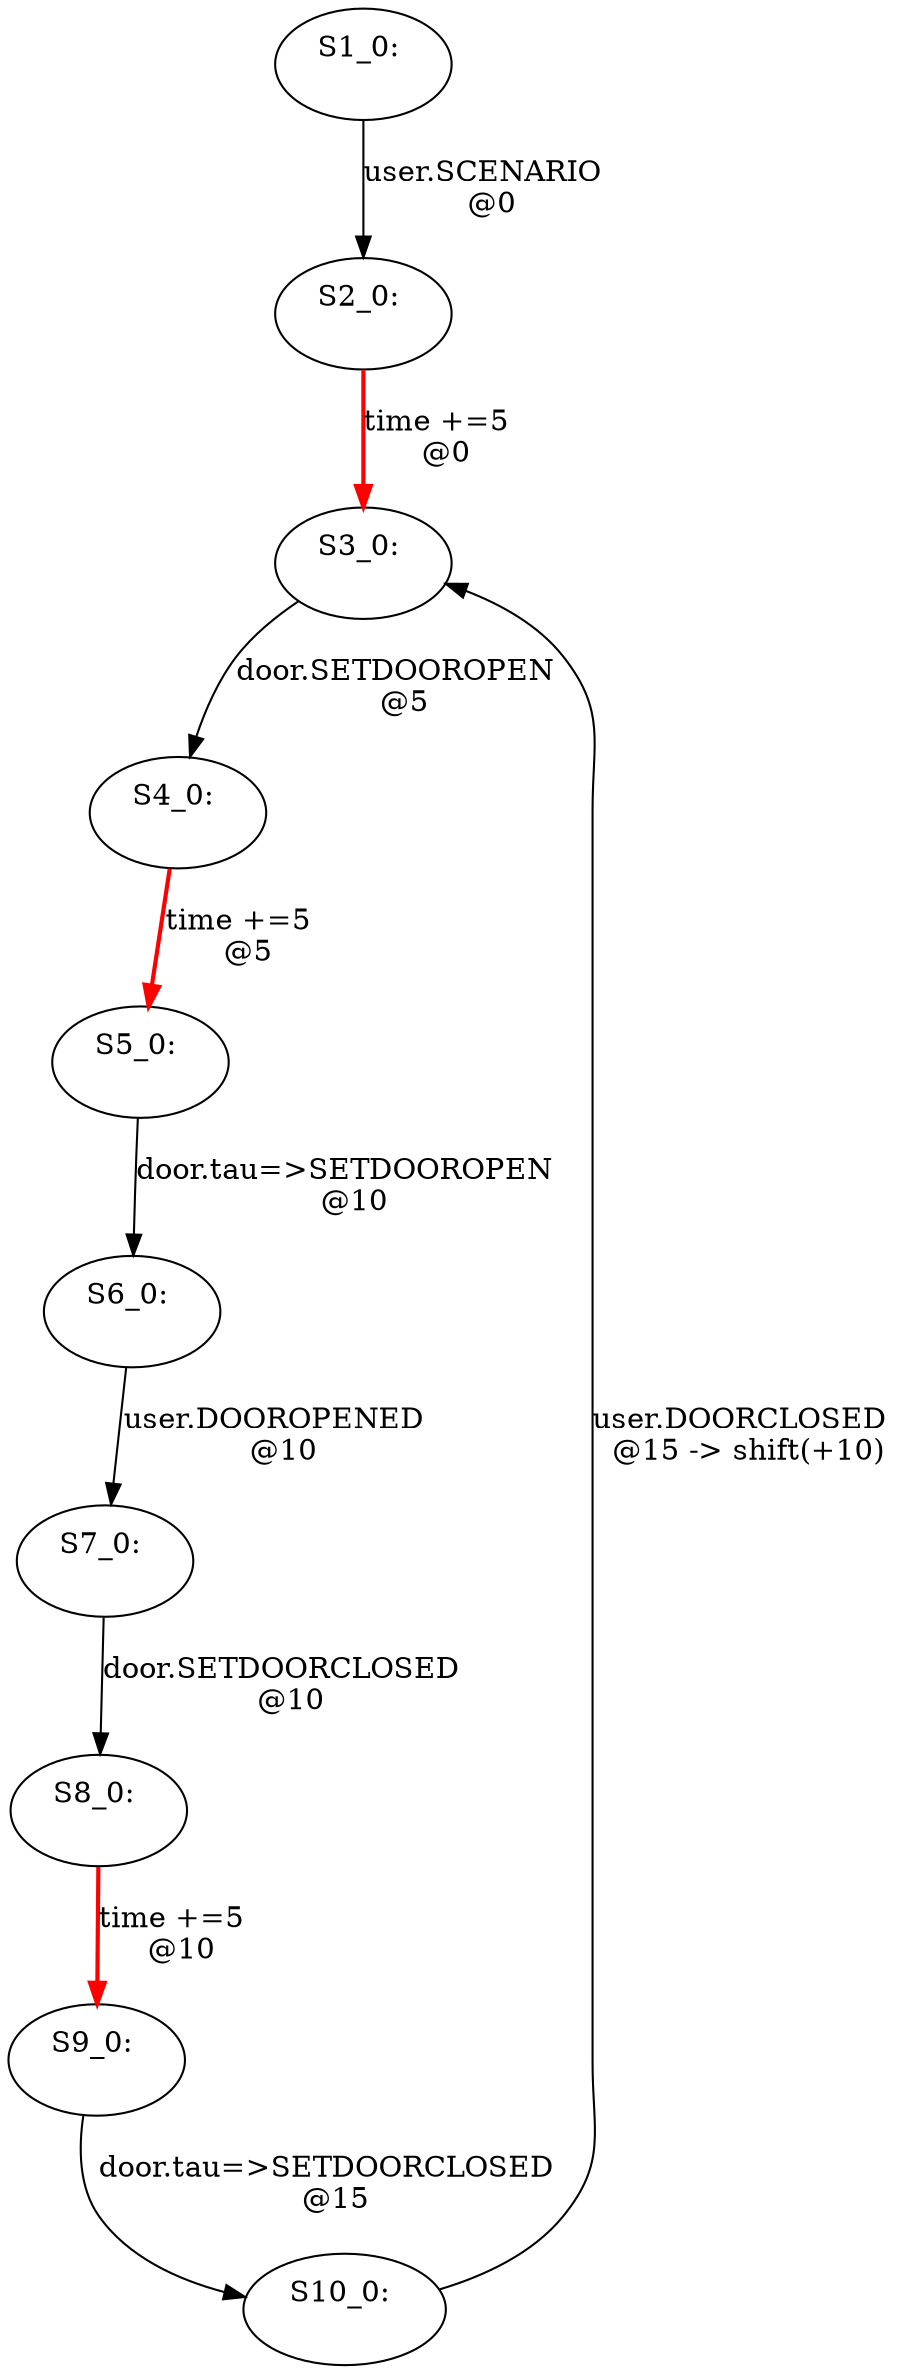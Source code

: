 digraph html {
S1_0[label="S1_0: \n "];
S2_0[label="S2_0: \n "];
S3_0[label="S3_0: \n "];
S2_0 -> S3_0[label="time +=5 \n @0", style="bold", color="red"];
S1_0 -> S2_0[label="user.SCENARIO \n @0"];
S4_0[label="S4_0: \n "];
S5_0[label="S5_0: \n "];
S4_0 -> S5_0[label="time +=5 \n @5", style="bold", color="red"];
S3_0 -> S4_0[label="door.SETDOOROPEN \n @5"];
S6_0[label="S6_0: \n "];
S5_0 -> S6_0[label="door.tau=>SETDOOROPEN \n @10"];
S7_0[label="S7_0: \n "];
S6_0 -> S7_0[label="user.DOOROPENED \n @10"];
S8_0[label="S8_0: \n "];
S9_0[label="S9_0: \n "];
S8_0 -> S9_0[label="time +=5 \n @10", style="bold", color="red"];
S7_0 -> S8_0[label="door.SETDOORCLOSED \n @10"];
S10_0[label="S10_0: \n "];
S9_0 -> S10_0[label="door.tau=>SETDOORCLOSED \n @15"];
S10_0 -> S3_0[label="user.DOORCLOSED \n @15 -> shift(+10)"];
}